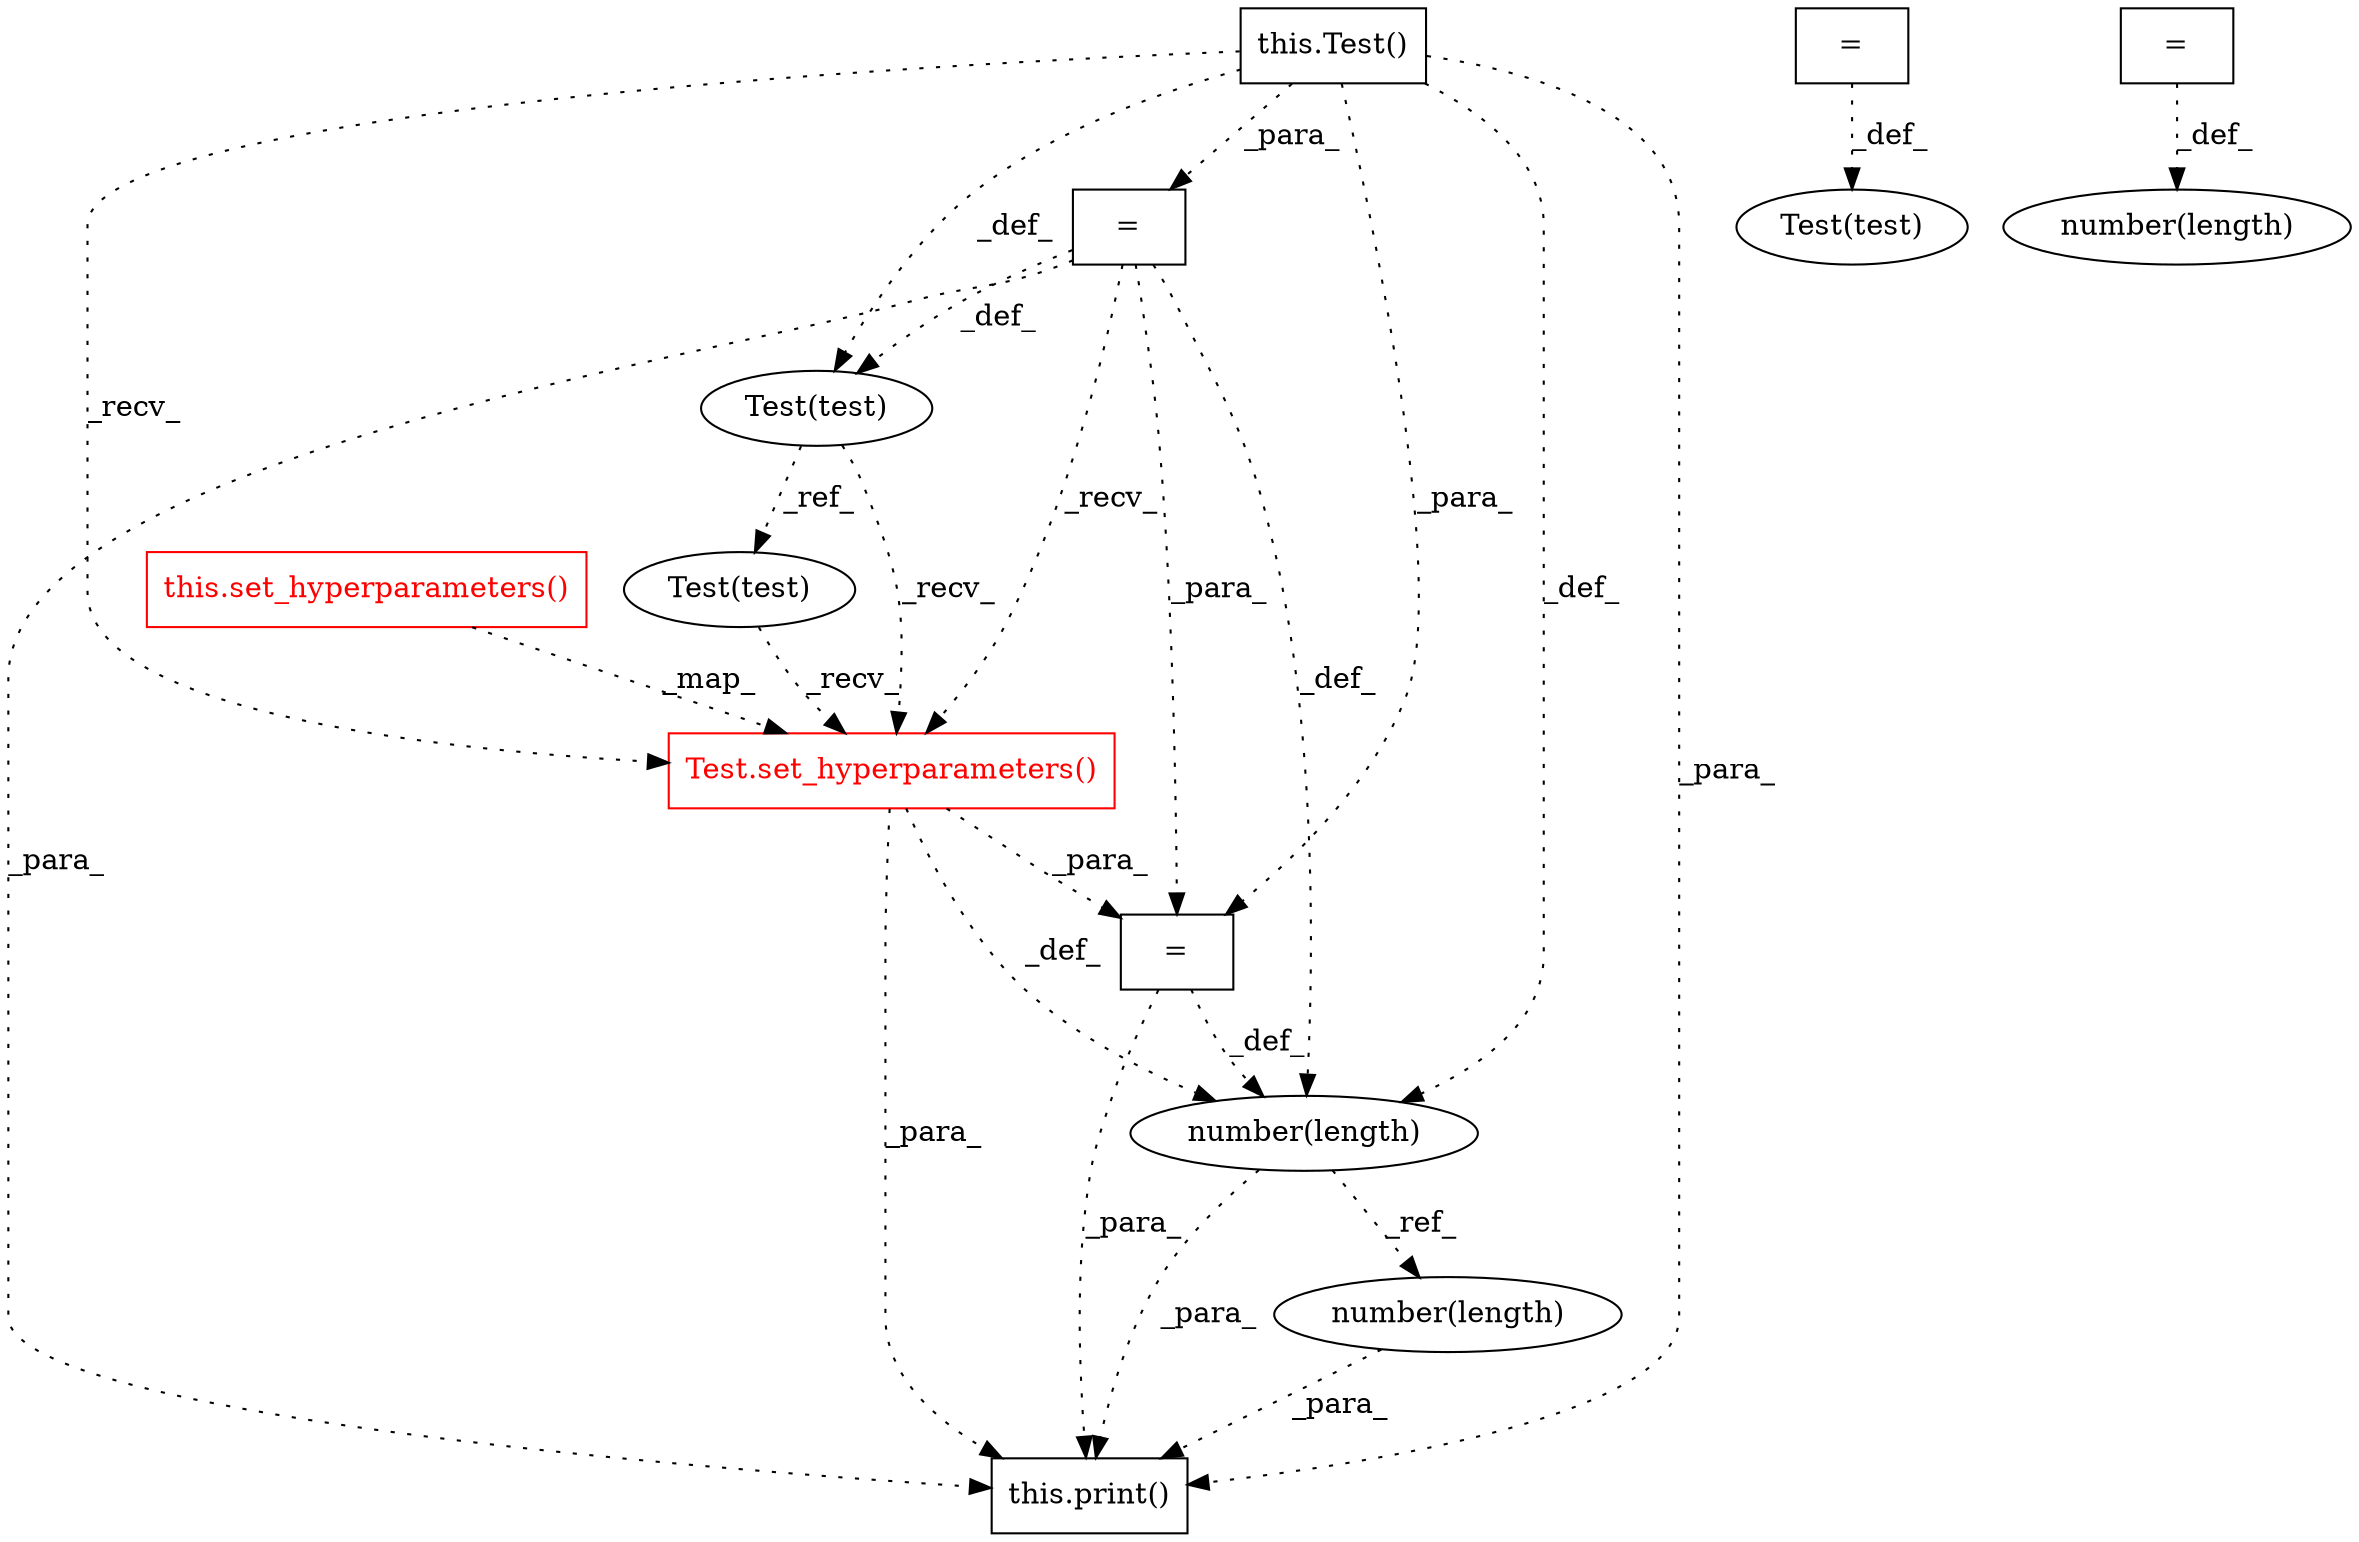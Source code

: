digraph G {
1 [label="Test.set_hyperparameters()" shape=box color=red fontcolor=red]
2 [label="number(length)" shape=ellipse]
3 [label="Test(test)" shape=ellipse]
4 [label="Test(test)" shape=ellipse]
5 [label="=" shape=box]
6 [label="number(length)" shape=ellipse]
7 [label="this.Test()" shape=box]
8 [label="this.set_hyperparameters()" shape=box color=red fontcolor=red]
9 [label="=" shape=box]
10 [label="Test(test)" shape=ellipse]
11 [label="=" shape=box]
12 [label="number(length)" shape=ellipse]
13 [label="=" shape=box]
14 [label="this.print()" shape=box]
10 -> 1 [label="_recv_" style=dotted];
3 -> 1 [label="_recv_" style=dotted];
13 -> 1 [label="_recv_" style=dotted];
7 -> 1 [label="_recv_" style=dotted];
8 -> 1 [label="_map_" style=dotted];
9 -> 2 [label="_def_" style=dotted];
1 -> 2 [label="_def_" style=dotted];
13 -> 2 [label="_def_" style=dotted];
7 -> 2 [label="_def_" style=dotted];
13 -> 3 [label="_def_" style=dotted];
7 -> 3 [label="_def_" style=dotted];
5 -> 4 [label="_def_" style=dotted];
2 -> 6 [label="_ref_" style=dotted];
1 -> 9 [label="_para_" style=dotted];
13 -> 9 [label="_para_" style=dotted];
7 -> 9 [label="_para_" style=dotted];
3 -> 10 [label="_ref_" style=dotted];
11 -> 12 [label="_def_" style=dotted];
7 -> 13 [label="_para_" style=dotted];
6 -> 14 [label="_para_" style=dotted];
2 -> 14 [label="_para_" style=dotted];
9 -> 14 [label="_para_" style=dotted];
1 -> 14 [label="_para_" style=dotted];
13 -> 14 [label="_para_" style=dotted];
7 -> 14 [label="_para_" style=dotted];
}